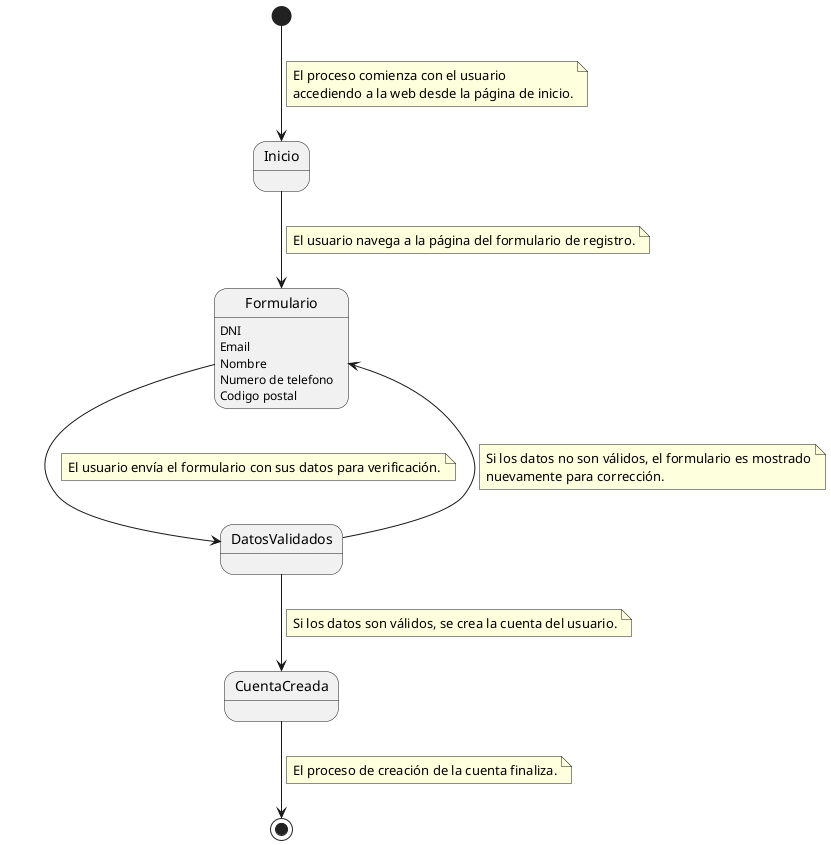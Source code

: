 @startuml
[*] --> Inicio
note right on link
El proceso comienza con el usuario
accediendo a la web desde la página de inicio.
end note

Inicio --> Formulario
note right on link
El usuario navega a la página del formulario de registro.
end note

Formulario : DNI\nEmail\nNombre\nNumero de telefono\nCodigo postal

Formulario --> DatosValidados 
note right on link
El usuario envía el formulario con sus datos para verificación.
end note


DatosValidados --> CuentaCreada 
note right on link
Si los datos son válidos, se crea la cuenta del usuario.
end note

DatosValidados --> Formulario 
note right on link
Si los datos no son válidos, el formulario es mostrado
nuevamente para corrección.
end note


CuentaCreada --> [*]
note right on link
El proceso de creación de la cuenta finaliza.
end note
@enduml
